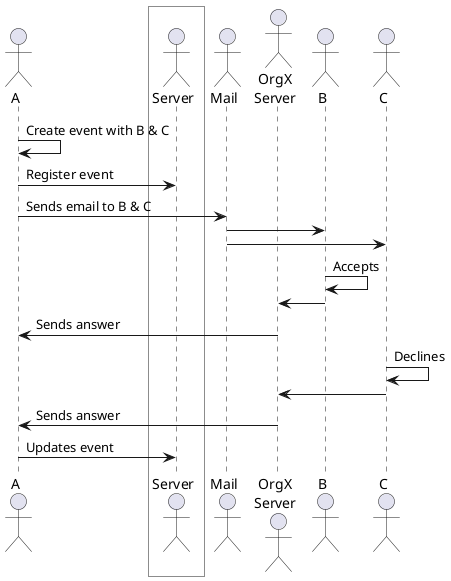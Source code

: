 @startuml

actor A
box " " #White
	actor Server
end box
actor Mail
actor "OrgX\nServer" as Server2

actor B
actor C

A -> A : Create event with B & C
A -> Server : Register event
A -> Mail : Sends email to B & C
Mail -> B
Mail -> C
B -> B : Accepts
B -> Server2
Server2 -> A : Sends answer
C -> C : Declines
C -> Server2
Server2 -> A : Sends answer
A -> Server : Updates event

@enduml
